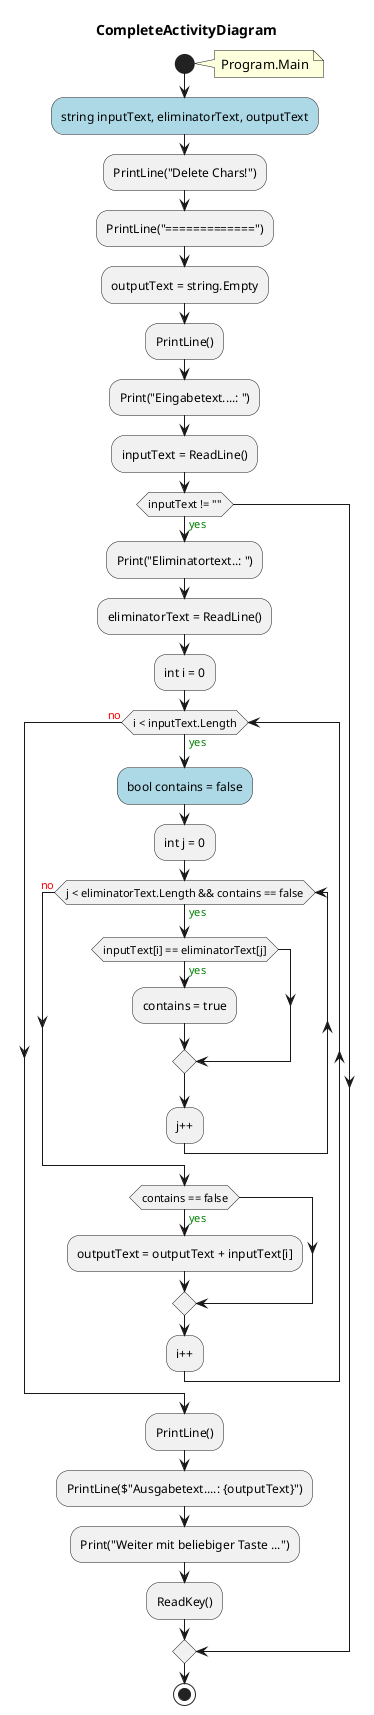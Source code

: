 @startuml CompleteActivityDiagram
title CompleteActivityDiagram
start
note right:  Program.Main
#LightBlue:string inputText, eliminatorText, outputText;
:PrintLine("Delete Chars!");
:PrintLine("=============");
:outputText = string.Empty;
:PrintLine();
:Print("Eingabetext....: ");
:inputText = ReadLine();
if (inputText != "") then (<color:green>yes)
    :Print("Eliminatortext..: ");
    :eliminatorText = ReadLine();
    :int i = 0;
    while (i < inputText.Length) is (<color:green>yes)
        #LightBlue:bool contains = false;
        :int j = 0;
        while (j < eliminatorText.Length && contains == false) is (<color:green>yes)
            if (inputText[i] == eliminatorText[j]) then (<color:green>yes)
                :contains = true;
            endif
        :j++;
        endwhile (<color:red>no)
        if (contains == false) then (<color:green>yes)
            :outputText = outputText + inputText[i];
        endif
    :i++;
    endwhile (<color:red>no)
    :PrintLine();
    :PrintLine($"Ausgabetext....: {outputText}");
    :Print("Weiter mit beliebiger Taste ...");
    :ReadKey();
endif
stop
@enduml
